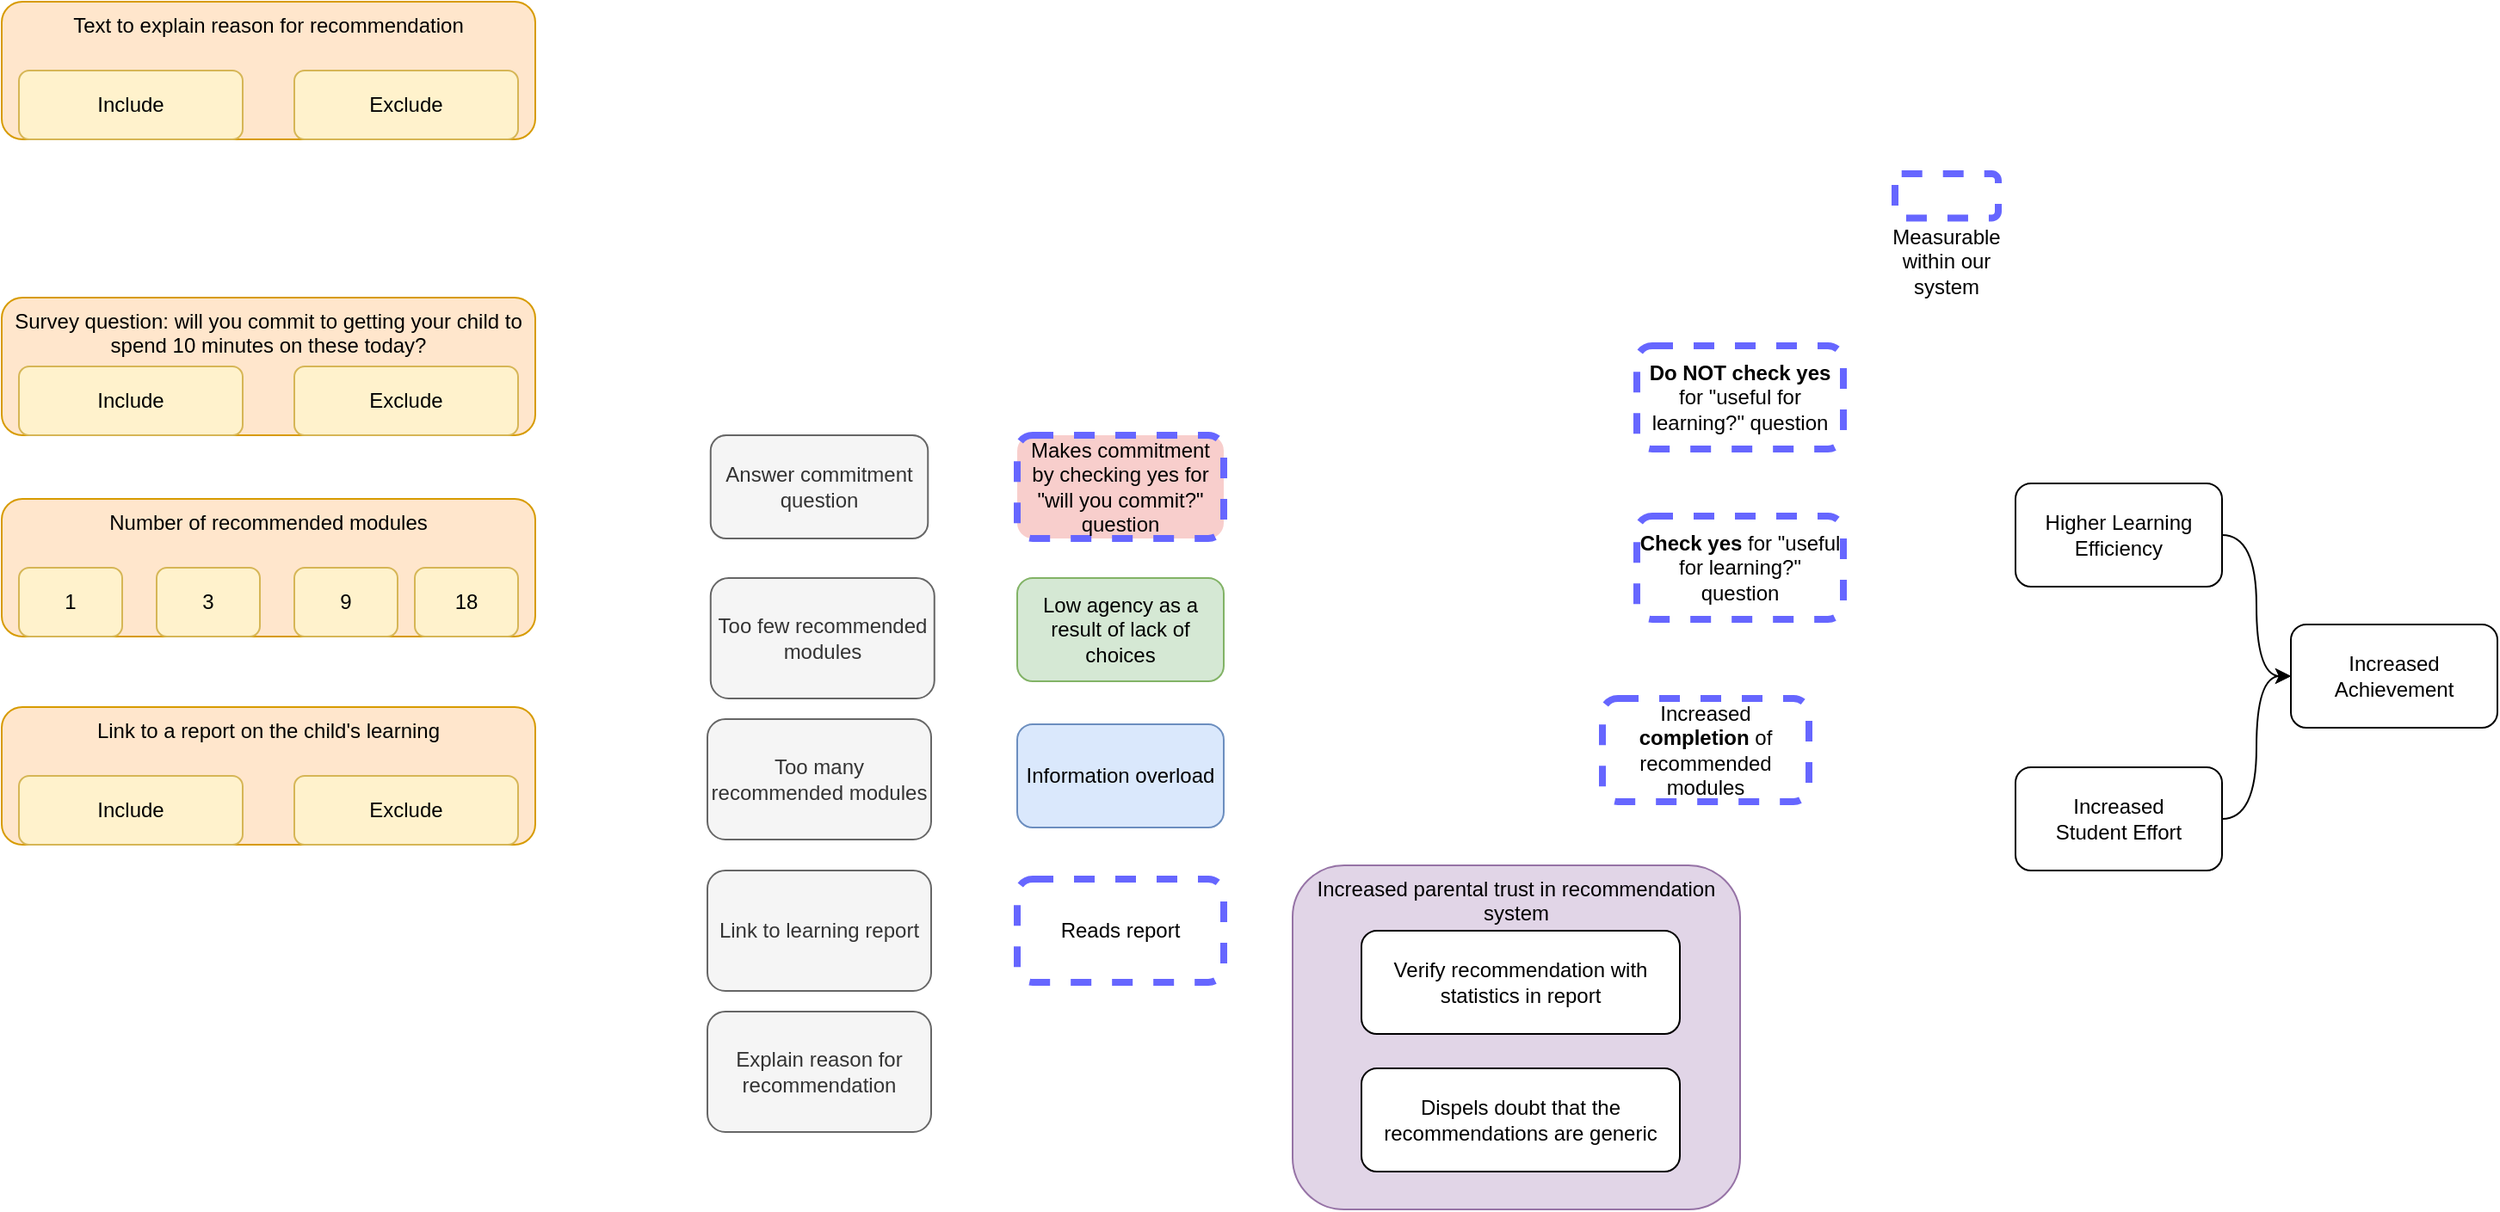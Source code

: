 <mxfile version="13.8.0" type="github">
  <diagram id="zhd-Uvh-itd-zUCHIrJH" name="Page-1">
    <mxGraphModel dx="2253" dy="1905" grid="1" gridSize="10" guides="1" tooltips="1" connect="1" arrows="1" fold="1" page="1" pageScale="1" pageWidth="827" pageHeight="1169" math="0" shadow="0">
      <root>
        <mxCell id="0" />
        <mxCell id="1" parent="0" />
        <mxCell id="zPzuGnTjDfx3dbXrWhTj-54" value="" style="group" vertex="1" connectable="0" parent="1">
          <mxGeometry x="610" y="-420" width="260" height="200" as="geometry" />
        </mxCell>
        <mxCell id="zPzuGnTjDfx3dbXrWhTj-47" value="Increased parental trust in recommendation system" style="rounded=1;whiteSpace=wrap;html=1;fillColor=#e1d5e7;strokeColor=#9673a6;verticalAlign=top;" vertex="1" parent="zPzuGnTjDfx3dbXrWhTj-54">
          <mxGeometry y="2" width="260" height="200" as="geometry" />
        </mxCell>
        <mxCell id="zPzuGnTjDfx3dbXrWhTj-48" value="Verify recommendation with statistics in report" style="rounded=1;whiteSpace=wrap;html=1;" vertex="1" parent="zPzuGnTjDfx3dbXrWhTj-54">
          <mxGeometry x="40" y="40" width="185" height="60" as="geometry" />
        </mxCell>
        <mxCell id="zPzuGnTjDfx3dbXrWhTj-50" value="Dispels doubt that the recommendations are generic" style="rounded=1;whiteSpace=wrap;html=1;" vertex="1" parent="zPzuGnTjDfx3dbXrWhTj-54">
          <mxGeometry x="40" y="120" width="185" height="60" as="geometry" />
        </mxCell>
        <mxCell id="zPzuGnTjDfx3dbXrWhTj-4" value="Answer commitment question" style="rounded=1;whiteSpace=wrap;html=1;strokeWidth=1;fillColor=#f5f5f5;strokeColor=#666666;fontColor=#333333;" vertex="1" parent="1">
          <mxGeometry x="271.88" y="-668" width="126.25" height="60" as="geometry" />
        </mxCell>
        <mxCell id="zPzuGnTjDfx3dbXrWhTj-7" value="Explain reason for recommendation" style="rounded=1;whiteSpace=wrap;html=1;fillColor=#f5f5f5;strokeWidth=1;strokeColor=#666666;fontColor=#333333;" vertex="1" parent="1">
          <mxGeometry x="270.005" y="-333" width="130" height="70" as="geometry" />
        </mxCell>
        <mxCell id="zPzuGnTjDfx3dbXrWhTj-9" value="Too few recommended modules" style="rounded=1;whiteSpace=wrap;html=1;fillColor=#f5f5f5;strokeWidth=1;strokeColor=#666666;fontColor=#333333;" vertex="1" parent="1">
          <mxGeometry x="271.885" y="-585" width="130" height="70" as="geometry" />
        </mxCell>
        <mxCell id="zPzuGnTjDfx3dbXrWhTj-21" value="Link to learning report" style="rounded=1;whiteSpace=wrap;html=1;fillColor=#f5f5f5;strokeWidth=1;strokeColor=#666666;fontColor=#333333;" vertex="1" parent="1">
          <mxGeometry x="270.005" y="-415" width="130" height="70" as="geometry" />
        </mxCell>
        <mxCell id="zPzuGnTjDfx3dbXrWhTj-22" style="edgeStyle=orthogonalEdgeStyle;curved=1;rounded=0;orthogonalLoop=1;jettySize=auto;html=1;exitX=1;exitY=0.5;exitDx=0;exitDy=0;entryX=0;entryY=0.5;entryDx=0;entryDy=0;" edge="1" parent="1" source="zPzuGnTjDfx3dbXrWhTj-23" target="zPzuGnTjDfx3dbXrWhTj-26">
          <mxGeometry relative="1" as="geometry" />
        </mxCell>
        <mxCell id="zPzuGnTjDfx3dbXrWhTj-23" value="Increased &lt;br&gt;Student Effort" style="rounded=1;whiteSpace=wrap;html=1;" vertex="1" parent="1">
          <mxGeometry x="1030" y="-475" width="120" height="60" as="geometry" />
        </mxCell>
        <mxCell id="zPzuGnTjDfx3dbXrWhTj-24" style="edgeStyle=orthogonalEdgeStyle;curved=1;rounded=0;orthogonalLoop=1;jettySize=auto;html=1;exitX=1;exitY=0.5;exitDx=0;exitDy=0;entryX=0;entryY=0.5;entryDx=0;entryDy=0;" edge="1" parent="1" source="zPzuGnTjDfx3dbXrWhTj-25" target="zPzuGnTjDfx3dbXrWhTj-26">
          <mxGeometry relative="1" as="geometry" />
        </mxCell>
        <mxCell id="zPzuGnTjDfx3dbXrWhTj-25" value="Higher Learning Efficiency" style="rounded=1;whiteSpace=wrap;html=1;" vertex="1" parent="1">
          <mxGeometry x="1030" y="-640" width="120" height="60" as="geometry" />
        </mxCell>
        <mxCell id="zPzuGnTjDfx3dbXrWhTj-26" value="Increased Achievement" style="rounded=1;whiteSpace=wrap;html=1;" vertex="1" parent="1">
          <mxGeometry x="1190" y="-558" width="120" height="60" as="geometry" />
        </mxCell>
        <mxCell id="zPzuGnTjDfx3dbXrWhTj-28" value="" style="group" vertex="1" connectable="0" parent="1">
          <mxGeometry x="-140" y="-920" width="310" height="80" as="geometry" />
        </mxCell>
        <mxCell id="zPzuGnTjDfx3dbXrWhTj-29" value="Text to explain reason for recommendation&lt;br&gt;" style="rounded=1;whiteSpace=wrap;html=1;verticalAlign=top;fillColor=#ffe6cc;strokeColor=#d79b00;" vertex="1" parent="zPzuGnTjDfx3dbXrWhTj-28">
          <mxGeometry width="310" height="80" as="geometry" />
        </mxCell>
        <mxCell id="zPzuGnTjDfx3dbXrWhTj-30" value="Include" style="rounded=1;whiteSpace=wrap;html=1;fillColor=#fff2cc;strokeColor=#d6b656;" vertex="1" parent="zPzuGnTjDfx3dbXrWhTj-28">
          <mxGeometry x="10" y="40" width="130" height="40" as="geometry" />
        </mxCell>
        <mxCell id="zPzuGnTjDfx3dbXrWhTj-31" value="Exclude" style="rounded=1;whiteSpace=wrap;html=1;fillColor=#fff2cc;strokeColor=#d6b656;" vertex="1" parent="zPzuGnTjDfx3dbXrWhTj-28">
          <mxGeometry x="170" y="40" width="130" height="40" as="geometry" />
        </mxCell>
        <mxCell id="zPzuGnTjDfx3dbXrWhTj-32" value="" style="group" vertex="1" connectable="0" parent="1">
          <mxGeometry x="-140" y="-631" width="310" height="80" as="geometry" />
        </mxCell>
        <mxCell id="zPzuGnTjDfx3dbXrWhTj-33" value="Number of recommended modules" style="rounded=1;whiteSpace=wrap;html=1;verticalAlign=top;fillColor=#ffe6cc;strokeColor=#d79b00;" vertex="1" parent="zPzuGnTjDfx3dbXrWhTj-32">
          <mxGeometry width="310" height="80" as="geometry" />
        </mxCell>
        <mxCell id="zPzuGnTjDfx3dbXrWhTj-34" value="1" style="rounded=1;whiteSpace=wrap;html=1;fillColor=#fff2cc;strokeColor=#d6b656;" vertex="1" parent="zPzuGnTjDfx3dbXrWhTj-32">
          <mxGeometry x="10" y="40" width="60" height="40" as="geometry" />
        </mxCell>
        <mxCell id="zPzuGnTjDfx3dbXrWhTj-35" value="3" style="rounded=1;whiteSpace=wrap;html=1;fillColor=#fff2cc;strokeColor=#d6b656;" vertex="1" parent="zPzuGnTjDfx3dbXrWhTj-32">
          <mxGeometry x="90" y="40" width="60" height="40" as="geometry" />
        </mxCell>
        <mxCell id="zPzuGnTjDfx3dbXrWhTj-36" value="9" style="rounded=1;whiteSpace=wrap;html=1;fillColor=#fff2cc;strokeColor=#d6b656;" vertex="1" parent="zPzuGnTjDfx3dbXrWhTj-32">
          <mxGeometry x="170" y="40" width="60" height="40" as="geometry" />
        </mxCell>
        <mxCell id="zPzuGnTjDfx3dbXrWhTj-37" value="18" style="rounded=1;whiteSpace=wrap;html=1;fillColor=#fff2cc;strokeColor=#d6b656;" vertex="1" parent="zPzuGnTjDfx3dbXrWhTj-32">
          <mxGeometry x="240" y="40" width="60" height="40" as="geometry" />
        </mxCell>
        <mxCell id="zPzuGnTjDfx3dbXrWhTj-38" value="" style="group" vertex="1" connectable="0" parent="1">
          <mxGeometry x="-140" y="-510" width="310" height="80" as="geometry" />
        </mxCell>
        <mxCell id="zPzuGnTjDfx3dbXrWhTj-39" value="Link to a report on the child&#39;s learning" style="rounded=1;whiteSpace=wrap;html=1;verticalAlign=top;fillColor=#ffe6cc;strokeColor=#d79b00;" vertex="1" parent="zPzuGnTjDfx3dbXrWhTj-38">
          <mxGeometry width="310" height="80" as="geometry" />
        </mxCell>
        <mxCell id="zPzuGnTjDfx3dbXrWhTj-40" value="Include" style="rounded=1;whiteSpace=wrap;html=1;fillColor=#fff2cc;strokeColor=#d6b656;" vertex="1" parent="zPzuGnTjDfx3dbXrWhTj-38">
          <mxGeometry x="10" y="40" width="130" height="40" as="geometry" />
        </mxCell>
        <mxCell id="zPzuGnTjDfx3dbXrWhTj-41" value="Exclude" style="rounded=1;whiteSpace=wrap;html=1;fillColor=#fff2cc;strokeColor=#d6b656;" vertex="1" parent="zPzuGnTjDfx3dbXrWhTj-38">
          <mxGeometry x="170" y="40" width="130" height="40" as="geometry" />
        </mxCell>
        <mxCell id="zPzuGnTjDfx3dbXrWhTj-42" value="" style="group" vertex="1" connectable="0" parent="1">
          <mxGeometry x="-140" y="-748" width="310" height="80" as="geometry" />
        </mxCell>
        <mxCell id="zPzuGnTjDfx3dbXrWhTj-43" value="Survey question: will you commit to getting your child to spend 10 minutes on these today?" style="rounded=1;whiteSpace=wrap;html=1;verticalAlign=top;fillColor=#ffe6cc;strokeColor=#d79b00;" vertex="1" parent="zPzuGnTjDfx3dbXrWhTj-42">
          <mxGeometry width="310" height="80" as="geometry" />
        </mxCell>
        <mxCell id="zPzuGnTjDfx3dbXrWhTj-44" value="Include" style="rounded=1;whiteSpace=wrap;html=1;fillColor=#fff2cc;strokeColor=#d6b656;" vertex="1" parent="zPzuGnTjDfx3dbXrWhTj-42">
          <mxGeometry x="10" y="40" width="130" height="40" as="geometry" />
        </mxCell>
        <mxCell id="zPzuGnTjDfx3dbXrWhTj-45" value="Exclude" style="rounded=1;whiteSpace=wrap;html=1;fillColor=#fff2cc;strokeColor=#d6b656;" vertex="1" parent="zPzuGnTjDfx3dbXrWhTj-42">
          <mxGeometry x="170" y="40" width="130" height="40" as="geometry" />
        </mxCell>
        <mxCell id="zPzuGnTjDfx3dbXrWhTj-46" value="Too many recommended modules" style="rounded=1;whiteSpace=wrap;html=1;fillColor=#f5f5f5;strokeWidth=1;strokeColor=#666666;fontColor=#333333;" vertex="1" parent="1">
          <mxGeometry x="270.005" y="-503" width="130" height="70" as="geometry" />
        </mxCell>
        <mxCell id="zPzuGnTjDfx3dbXrWhTj-51" value="Reads report" style="rounded=1;whiteSpace=wrap;html=1;dashed=1;strokeWidth=4;strokeColor=#6666FF;" vertex="1" parent="1">
          <mxGeometry x="450" y="-410" width="120" height="60" as="geometry" />
        </mxCell>
        <mxCell id="zPzuGnTjDfx3dbXrWhTj-53" value="" style="group" vertex="1" connectable="0" parent="1">
          <mxGeometry x="950" y="-820" width="80" height="60" as="geometry" />
        </mxCell>
        <mxCell id="zPzuGnTjDfx3dbXrWhTj-27" value="" style="rounded=1;whiteSpace=wrap;html=1;dashed=1;strokeWidth=4;strokeColor=#6666FF;" vertex="1" parent="zPzuGnTjDfx3dbXrWhTj-53">
          <mxGeometry x="10" width="60" height="25.714" as="geometry" />
        </mxCell>
        <mxCell id="zPzuGnTjDfx3dbXrWhTj-52" value="Measurable within our system" style="text;html=1;strokeColor=none;fillColor=none;align=center;verticalAlign=middle;whiteSpace=wrap;rounded=0;dashed=1;" vertex="1" parent="zPzuGnTjDfx3dbXrWhTj-53">
          <mxGeometry y="42.857" width="80" height="17.143" as="geometry" />
        </mxCell>
        <mxCell id="zPzuGnTjDfx3dbXrWhTj-58" value="&lt;b&gt;Check yes &lt;/b&gt;for &quot;useful for learning?&quot; question" style="rounded=1;whiteSpace=wrap;html=1;dashed=1;strokeWidth=4;strokeColor=#6666FF;" vertex="1" parent="1">
          <mxGeometry x="810" y="-621" width="120" height="60" as="geometry" />
        </mxCell>
        <mxCell id="zPzuGnTjDfx3dbXrWhTj-59" value="Makes commitment by checking yes for &quot;will you commit?&quot; question" style="rounded=1;whiteSpace=wrap;html=1;dashed=1;strokeWidth=4;fillColor=#f8cecc;strokeColor=#6666FF;" vertex="1" parent="1">
          <mxGeometry x="450" y="-668" width="120" height="60" as="geometry" />
        </mxCell>
        <mxCell id="zPzuGnTjDfx3dbXrWhTj-61" value="Information overload" style="rounded=1;whiteSpace=wrap;html=1;fillColor=#dae8fc;strokeColor=#6c8ebf;" vertex="1" parent="1">
          <mxGeometry x="450" y="-500" width="120" height="60" as="geometry" />
        </mxCell>
        <mxCell id="zPzuGnTjDfx3dbXrWhTj-62" value="Low agency as a result of lack of choices" style="rounded=1;whiteSpace=wrap;html=1;fillColor=#d5e8d4;strokeColor=#82b366;" vertex="1" parent="1">
          <mxGeometry x="450" y="-585" width="120" height="60" as="geometry" />
        </mxCell>
        <mxCell id="zPzuGnTjDfx3dbXrWhTj-63" value="&lt;b&gt;Do NOT check yes&lt;/b&gt; for &quot;useful for learning?&quot; question" style="rounded=1;whiteSpace=wrap;html=1;dashed=1;strokeWidth=4;strokeColor=#6666FF;" vertex="1" parent="1">
          <mxGeometry x="810" y="-720" width="120" height="60" as="geometry" />
        </mxCell>
        <mxCell id="zPzuGnTjDfx3dbXrWhTj-68" value="Increased &lt;b&gt;completion&lt;/b&gt; of recommended modules" style="rounded=1;whiteSpace=wrap;html=1;dashed=1;strokeWidth=4;strokeColor=#6666FF;" vertex="1" parent="1">
          <mxGeometry x="790" y="-515" width="120" height="60" as="geometry" />
        </mxCell>
      </root>
    </mxGraphModel>
  </diagram>
</mxfile>
